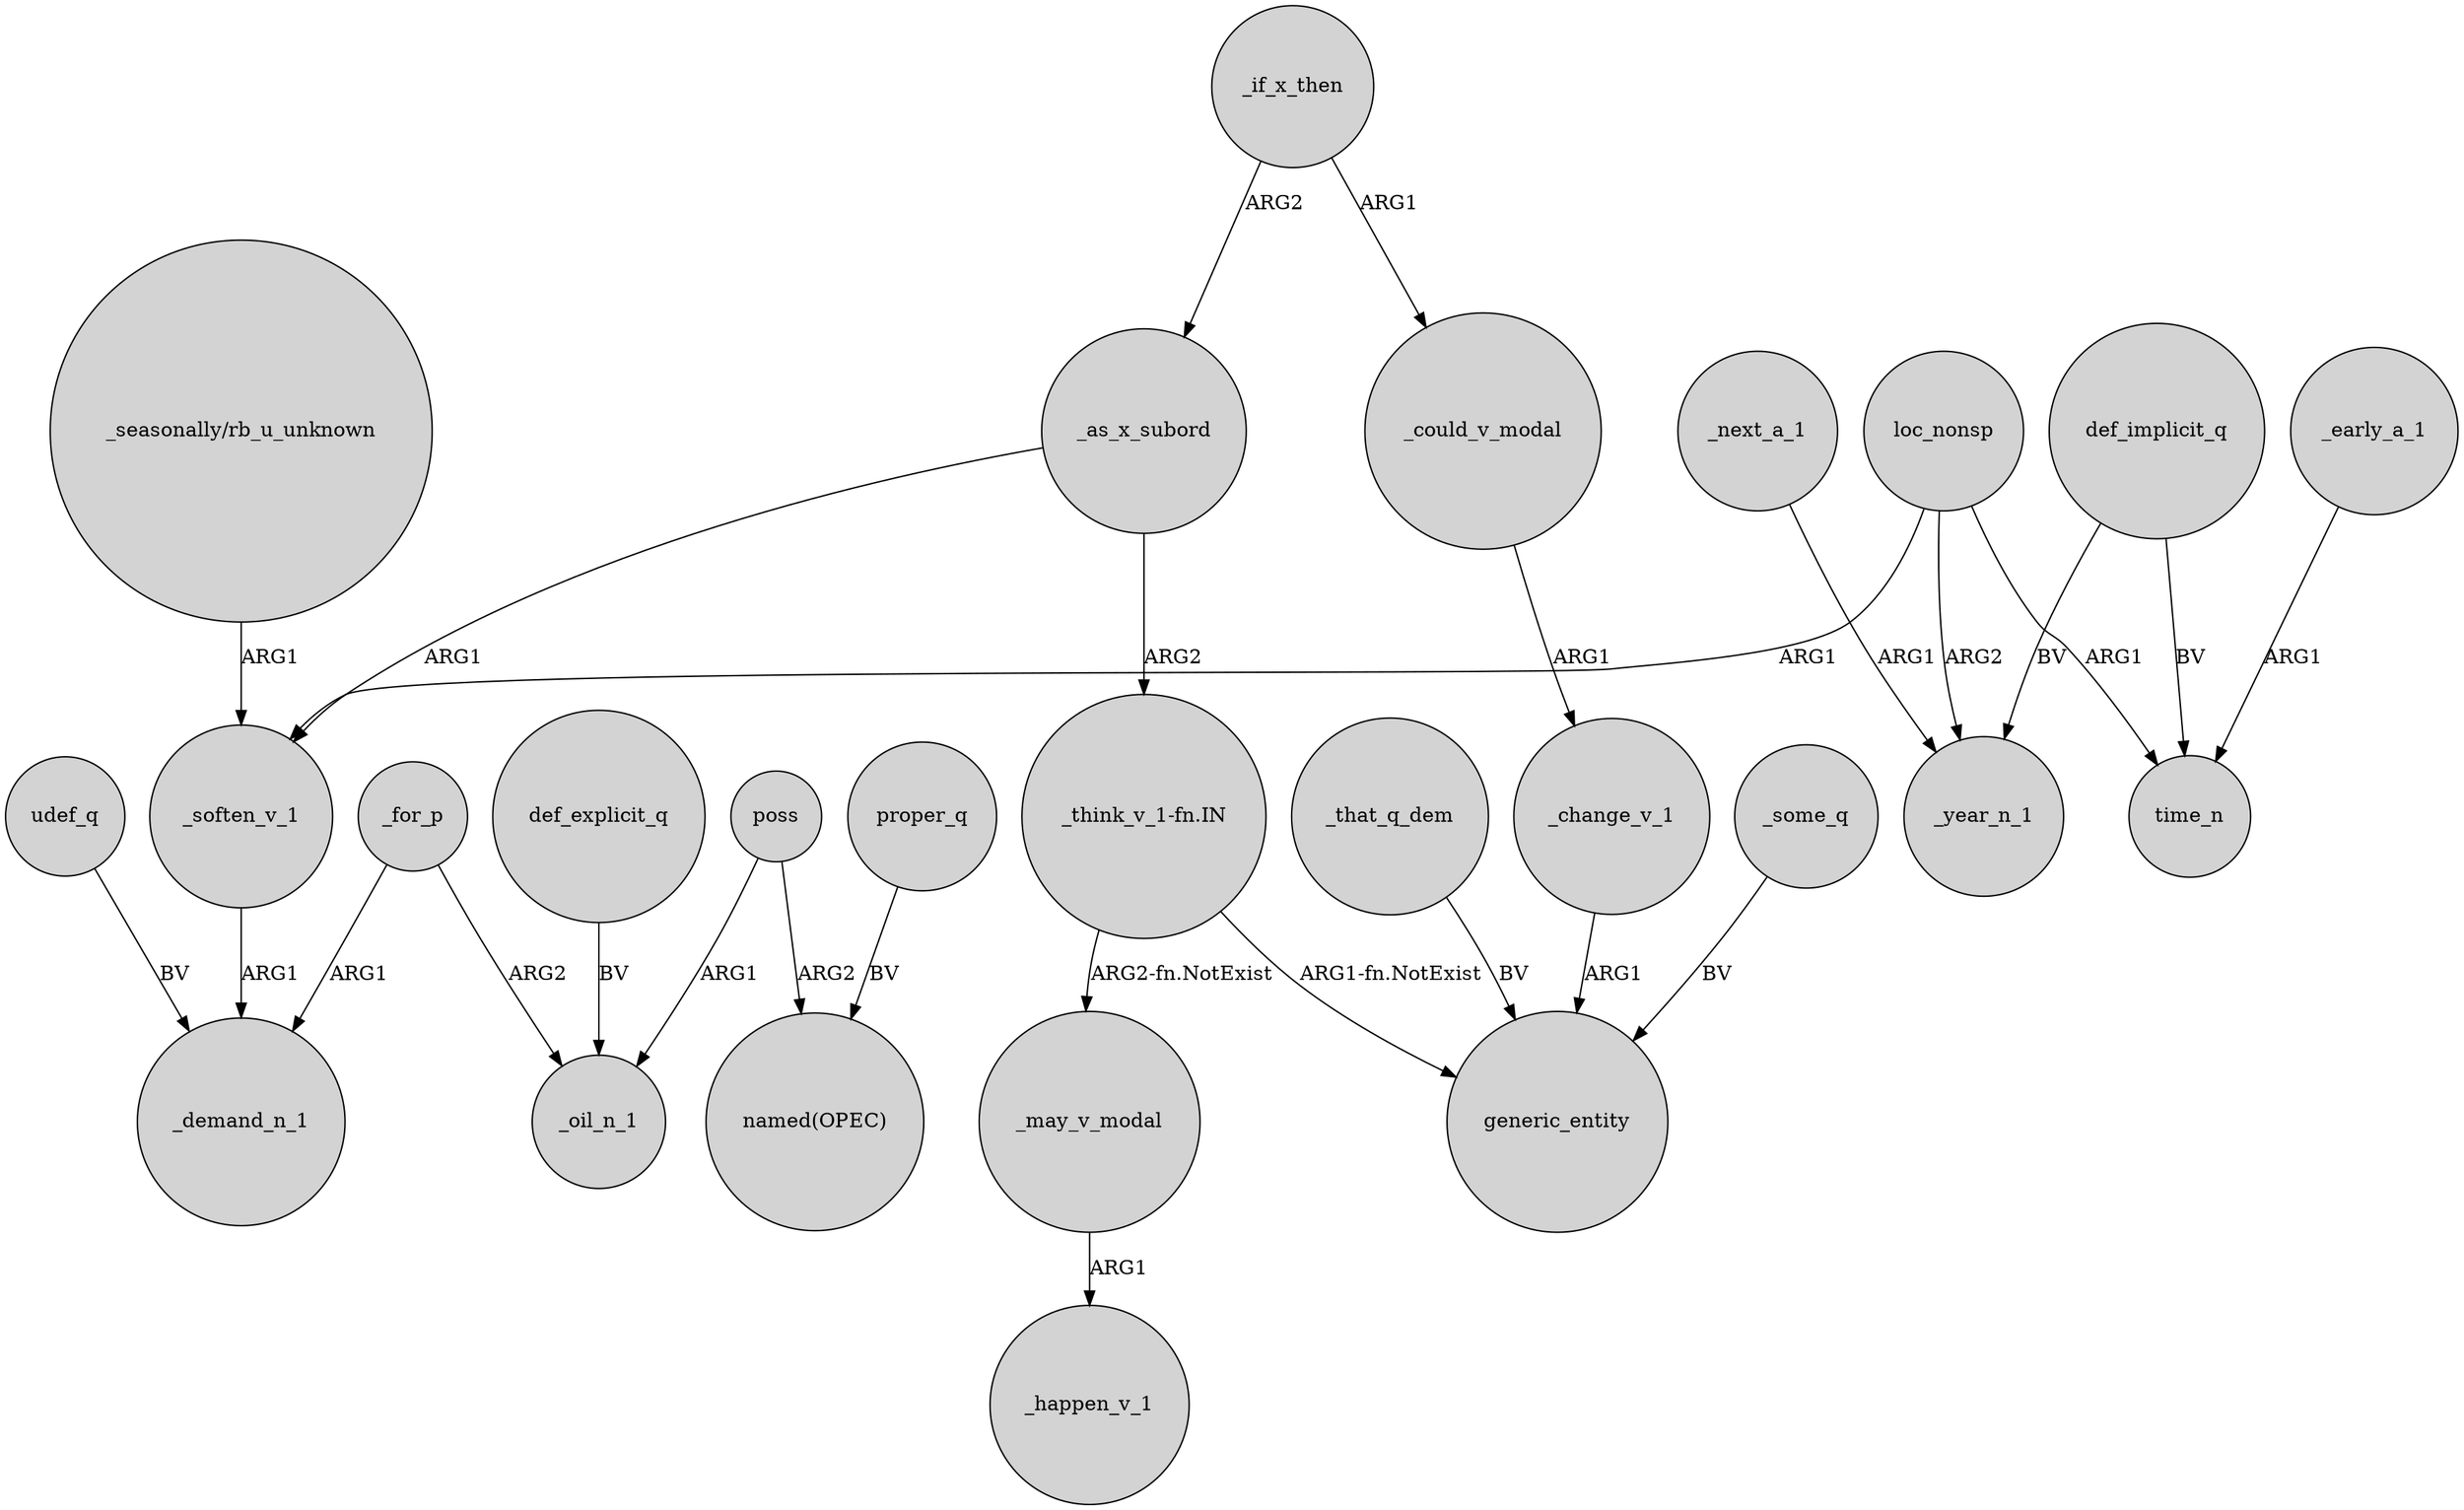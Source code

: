 digraph {
	node [shape=circle style=filled]
	loc_nonsp -> _soften_v_1 [label=ARG1]
	def_implicit_q -> _year_n_1 [label=BV]
	_that_q_dem -> generic_entity [label=BV]
	_as_x_subord -> _soften_v_1 [label=ARG1]
	poss -> _oil_n_1 [label=ARG1]
	"_think_v_1-fn.IN" -> generic_entity [label="ARG1-fn.NotExist"]
	_if_x_then -> _could_v_modal [label=ARG1]
	loc_nonsp -> time_n [label=ARG1]
	_change_v_1 -> generic_entity [label=ARG1]
	"_think_v_1-fn.IN" -> _may_v_modal [label="ARG2-fn.NotExist"]
	_if_x_then -> _as_x_subord [label=ARG2]
	_for_p -> _demand_n_1 [label=ARG1]
	udef_q -> _demand_n_1 [label=BV]
	_soften_v_1 -> _demand_n_1 [label=ARG1]
	"_seasonally/rb_u_unknown" -> _soften_v_1 [label=ARG1]
	_next_a_1 -> _year_n_1 [label=ARG1]
	loc_nonsp -> _year_n_1 [label=ARG2]
	_some_q -> generic_entity [label=BV]
	_could_v_modal -> _change_v_1 [label=ARG1]
	_early_a_1 -> time_n [label=ARG1]
	proper_q -> "named(OPEC)" [label=BV]
	_may_v_modal -> _happen_v_1 [label=ARG1]
	_as_x_subord -> "_think_v_1-fn.IN" [label=ARG2]
	poss -> "named(OPEC)" [label=ARG2]
	def_implicit_q -> time_n [label=BV]
	def_explicit_q -> _oil_n_1 [label=BV]
	_for_p -> _oil_n_1 [label=ARG2]
}
